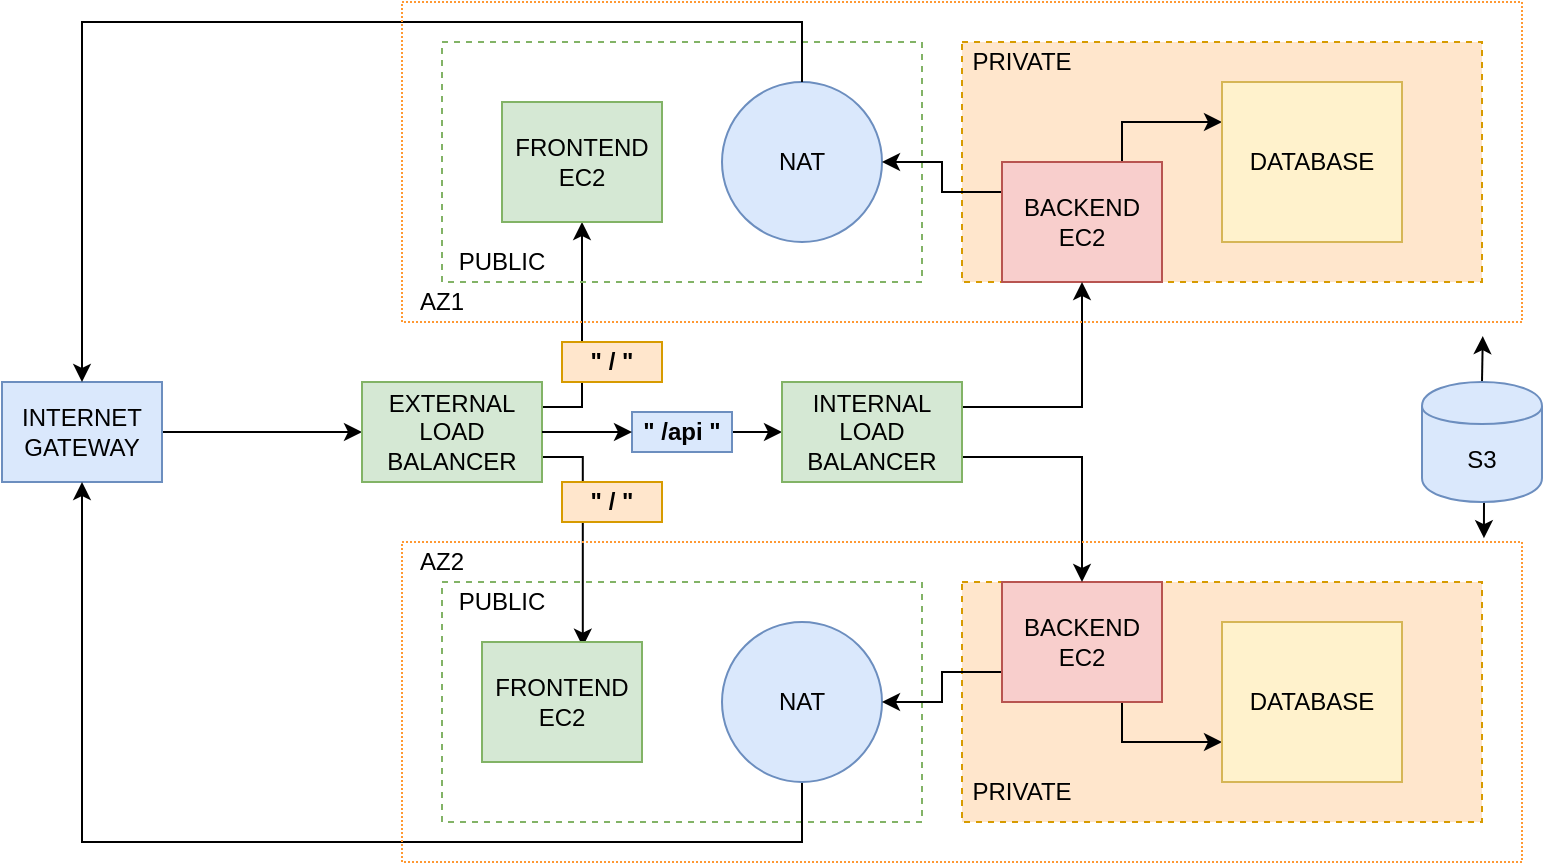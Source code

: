 <mxfile version="13.2.1" type="github">
  <diagram id="WMBnukoaxN1IHDbiz8Kx" name="Page-1">
    <mxGraphModel dx="921" dy="521" grid="1" gridSize="10" guides="1" tooltips="1" connect="1" arrows="1" fold="1" page="1" pageScale="1" pageWidth="1100" pageHeight="850" math="0" shadow="0">
      <root>
        <mxCell id="0" />
        <mxCell id="1" parent="0" />
        <mxCell id="U6XWI17R4oiPlInl3l0V-1" style="edgeStyle=orthogonalEdgeStyle;rounded=0;orthogonalLoop=1;jettySize=auto;html=1;exitX=1;exitY=0.5;exitDx=0;exitDy=0;entryX=0;entryY=0.5;entryDx=0;entryDy=0;" parent="1" source="U6XWI17R4oiPlInl3l0V-2" target="U6XWI17R4oiPlInl3l0V-5" edge="1">
          <mxGeometry relative="1" as="geometry" />
        </mxCell>
        <mxCell id="U6XWI17R4oiPlInl3l0V-2" value="INTERNET GATEWAY" style="rounded=0;whiteSpace=wrap;html=1;fillColor=#dae8fc;strokeColor=#6c8ebf;" parent="1" vertex="1">
          <mxGeometry x="50" y="220" width="80" height="50" as="geometry" />
        </mxCell>
        <mxCell id="U6XWI17R4oiPlInl3l0V-40" style="edgeStyle=orthogonalEdgeStyle;rounded=0;orthogonalLoop=1;jettySize=auto;html=1;exitX=1;exitY=0.25;exitDx=0;exitDy=0;entryX=0.5;entryY=1;entryDx=0;entryDy=0;" parent="1" source="U6XWI17R4oiPlInl3l0V-5" target="U6XWI17R4oiPlInl3l0V-10" edge="1">
          <mxGeometry relative="1" as="geometry" />
        </mxCell>
        <mxCell id="U6XWI17R4oiPlInl3l0V-41" style="edgeStyle=orthogonalEdgeStyle;rounded=0;orthogonalLoop=1;jettySize=auto;html=1;exitX=1;exitY=0.75;exitDx=0;exitDy=0;entryX=0.63;entryY=0.039;entryDx=0;entryDy=0;entryPerimeter=0;" parent="1" source="U6XWI17R4oiPlInl3l0V-5" target="U6XWI17R4oiPlInl3l0V-12" edge="1">
          <mxGeometry relative="1" as="geometry" />
        </mxCell>
        <mxCell id="U6XWI17R4oiPlInl3l0V-46" style="edgeStyle=orthogonalEdgeStyle;rounded=0;orthogonalLoop=1;jettySize=auto;html=1;exitX=1;exitY=0.5;exitDx=0;exitDy=0;entryX=0;entryY=0.5;entryDx=0;entryDy=0;" parent="1" source="U6XWI17R4oiPlInl3l0V-47" target="U6XWI17R4oiPlInl3l0V-31" edge="1">
          <mxGeometry relative="1" as="geometry" />
        </mxCell>
        <mxCell id="U6XWI17R4oiPlInl3l0V-5" value="EXTERNAL LOAD BALANCER" style="rounded=0;whiteSpace=wrap;html=1;fillColor=#d5e8d4;strokeColor=#82b366;" parent="1" vertex="1">
          <mxGeometry x="230" y="220" width="90" height="50" as="geometry" />
        </mxCell>
        <mxCell id="U6XWI17R4oiPlInl3l0V-6" value="" style="rounded=0;whiteSpace=wrap;html=1;dashed=1;fillColor=none;strokeColor=#82b366;" parent="1" vertex="1">
          <mxGeometry x="270" y="50" width="240" height="120" as="geometry" />
        </mxCell>
        <mxCell id="U6XWI17R4oiPlInl3l0V-7" value="" style="rounded=0;whiteSpace=wrap;html=1;dashed=1;fillColor=none;strokeColor=#82b366;" parent="1" vertex="1">
          <mxGeometry x="270" y="320" width="240" height="120" as="geometry" />
        </mxCell>
        <mxCell id="U6XWI17R4oiPlInl3l0V-8" value="" style="rounded=0;whiteSpace=wrap;html=1;dashed=1;fillColor=#ffe6cc;strokeColor=#d79b00;" parent="1" vertex="1">
          <mxGeometry x="530" y="50" width="260" height="120" as="geometry" />
        </mxCell>
        <mxCell id="U6XWI17R4oiPlInl3l0V-10" value="FRONTEND EC2" style="rounded=0;whiteSpace=wrap;html=1;fillColor=#d5e8d4;strokeColor=#82b366;" parent="1" vertex="1">
          <mxGeometry x="300" y="80" width="80" height="60" as="geometry" />
        </mxCell>
        <mxCell id="U6XWI17R4oiPlInl3l0V-12" value="FRONTEND EC2" style="rounded=0;whiteSpace=wrap;html=1;fillColor=#d5e8d4;strokeColor=#82b366;" parent="1" vertex="1">
          <mxGeometry x="290" y="350" width="80" height="60" as="geometry" />
        </mxCell>
        <mxCell id="U6XWI17R4oiPlInl3l0V-13" value="NAT" style="ellipse;whiteSpace=wrap;html=1;aspect=fixed;fillColor=#dae8fc;strokeColor=#6c8ebf;" parent="1" vertex="1">
          <mxGeometry x="410" y="70" width="80" height="80" as="geometry" />
        </mxCell>
        <mxCell id="U6XWI17R4oiPlInl3l0V-14" style="edgeStyle=orthogonalEdgeStyle;rounded=0;orthogonalLoop=1;jettySize=auto;html=1;exitX=0.5;exitY=1;exitDx=0;exitDy=0;entryX=0.5;entryY=1;entryDx=0;entryDy=0;" parent="1" source="U6XWI17R4oiPlInl3l0V-15" target="U6XWI17R4oiPlInl3l0V-2" edge="1">
          <mxGeometry relative="1" as="geometry">
            <Array as="points">
              <mxPoint x="450" y="450" />
              <mxPoint x="90" y="450" />
            </Array>
          </mxGeometry>
        </mxCell>
        <mxCell id="U6XWI17R4oiPlInl3l0V-15" value="NAT" style="ellipse;whiteSpace=wrap;html=1;aspect=fixed;fillColor=#dae8fc;strokeColor=#6c8ebf;" parent="1" vertex="1">
          <mxGeometry x="410" y="340" width="80" height="80" as="geometry" />
        </mxCell>
        <mxCell id="U6XWI17R4oiPlInl3l0V-16" value="PUBLIC" style="text;html=1;strokeColor=none;fillColor=none;align=center;verticalAlign=middle;whiteSpace=wrap;rounded=0;" parent="1" vertex="1">
          <mxGeometry x="280" y="150" width="40" height="20" as="geometry" />
        </mxCell>
        <mxCell id="U6XWI17R4oiPlInl3l0V-17" value="PUBLIC" style="text;html=1;strokeColor=none;fillColor=none;align=center;verticalAlign=middle;whiteSpace=wrap;rounded=0;" parent="1" vertex="1">
          <mxGeometry x="280" y="320" width="40" height="20" as="geometry" />
        </mxCell>
        <mxCell id="U6XWI17R4oiPlInl3l0V-18" value="" style="rounded=0;whiteSpace=wrap;html=1;dashed=1;fillColor=#ffe6cc;strokeColor=#d79b00;" parent="1" vertex="1">
          <mxGeometry x="530" y="320" width="260" height="120" as="geometry" />
        </mxCell>
        <mxCell id="U6XWI17R4oiPlInl3l0V-19" style="edgeStyle=orthogonalEdgeStyle;rounded=0;orthogonalLoop=1;jettySize=auto;html=1;exitX=0.75;exitY=0;exitDx=0;exitDy=0;entryX=0;entryY=0.25;entryDx=0;entryDy=0;" parent="1" source="U6XWI17R4oiPlInl3l0V-21" target="U6XWI17R4oiPlInl3l0V-27" edge="1">
          <mxGeometry relative="1" as="geometry" />
        </mxCell>
        <mxCell id="U6XWI17R4oiPlInl3l0V-20" style="edgeStyle=orthogonalEdgeStyle;rounded=0;orthogonalLoop=1;jettySize=auto;html=1;exitX=0;exitY=0.25;exitDx=0;exitDy=0;entryX=1;entryY=0.5;entryDx=0;entryDy=0;" parent="1" source="U6XWI17R4oiPlInl3l0V-21" target="U6XWI17R4oiPlInl3l0V-13" edge="1">
          <mxGeometry relative="1" as="geometry" />
        </mxCell>
        <mxCell id="U6XWI17R4oiPlInl3l0V-21" value="BACKEND&lt;br&gt;&lt;span style=&quot;color: rgba(0 , 0 , 0 , 0) ; font-family: monospace ; font-size: 0px&quot;&gt;%3CmxGraphModel%3E%3Croot%3E%3CmxCell%20id%3D%220%22%2F%3E%3CmxCell%20id%3D%221%22%20parent%3D%220%22%2F%3E%3CmxCell%20id%3D%222%22%20value%3D%22FRONTEND%20EC2%22%20style%3D%22rounded%3D0%3BwhiteSpace%3Dwrap%3Bhtml%3D1%3BfillColor%3D%23d5e8d4%3BstrokeColor%3D%2382b366%3B%22%20vertex%3D%221%22%20parent%3D%221%22%3E%3CmxGeometry%20x%3D%22300%22%20y%3D%2280%22%20width%3D%2280%22%20height%3D%2260%22%20as%3D%22geometry%22%2F%3E%3C%2FmxCell%3E%3C%2Froot%3E%3C%2FmxGraphModel%3E&lt;/span&gt;EC2" style="rounded=0;whiteSpace=wrap;html=1;fillColor=#f8cecc;strokeColor=#b85450;" parent="1" vertex="1">
          <mxGeometry x="550" y="110" width="80" height="60" as="geometry" />
        </mxCell>
        <mxCell id="U6XWI17R4oiPlInl3l0V-22" style="edgeStyle=orthogonalEdgeStyle;rounded=0;orthogonalLoop=1;jettySize=auto;html=1;exitX=0.75;exitY=1;exitDx=0;exitDy=0;entryX=0;entryY=0.75;entryDx=0;entryDy=0;" parent="1" source="U6XWI17R4oiPlInl3l0V-24" target="U6XWI17R4oiPlInl3l0V-28" edge="1">
          <mxGeometry relative="1" as="geometry" />
        </mxCell>
        <mxCell id="U6XWI17R4oiPlInl3l0V-23" style="edgeStyle=orthogonalEdgeStyle;rounded=0;orthogonalLoop=1;jettySize=auto;html=1;exitX=0;exitY=0.75;exitDx=0;exitDy=0;entryX=1;entryY=0.5;entryDx=0;entryDy=0;" parent="1" source="U6XWI17R4oiPlInl3l0V-24" target="U6XWI17R4oiPlInl3l0V-15" edge="1">
          <mxGeometry relative="1" as="geometry" />
        </mxCell>
        <mxCell id="U6XWI17R4oiPlInl3l0V-24" value="BACKEND&lt;br&gt;&lt;span style=&quot;color: rgba(0 , 0 , 0 , 0) ; font-family: monospace ; font-size: 0px&quot;&gt;%3CmxGraphModel%3E%3Croot%3E%3CmxCell%20id%3D%220%22%2F%3E%3CmxCell%20id%3D%221%22%20parent%3D%220%22%2F%3E%3CmxCell%20id%3D%222%22%20value%3D%22FRONTEND%20EC2%22%20style%3D%22rounded%3D0%3BwhiteSpace%3Dwrap%3Bhtml%3D1%3BfillColor%3D%23d5e8d4%3BstrokeColor%3D%2382b366%3B%22%20vertex%3D%221%22%20parent%3D%221%22%3E%3CmxGeometry%20x%3D%22300%22%20y%3D%2280%22%20width%3D%2280%22%20height%3D%2260%22%20as%3D%22geometry%22%2F%3E%3C%2FmxCell%3E%3C%2Froot%3E%3C%2FmxGraphModel%3E&lt;/span&gt;EC2" style="rounded=0;whiteSpace=wrap;html=1;fillColor=#f8cecc;strokeColor=#b85450;" parent="1" vertex="1">
          <mxGeometry x="550" y="320" width="80" height="60" as="geometry" />
        </mxCell>
        <mxCell id="U6XWI17R4oiPlInl3l0V-25" value="PRIVATE" style="text;html=1;strokeColor=none;fillColor=none;align=center;verticalAlign=middle;whiteSpace=wrap;rounded=0;" parent="1" vertex="1">
          <mxGeometry x="540" y="50" width="40" height="20" as="geometry" />
        </mxCell>
        <mxCell id="U6XWI17R4oiPlInl3l0V-26" value="PRIVATE" style="text;html=1;strokeColor=none;fillColor=none;align=center;verticalAlign=middle;whiteSpace=wrap;rounded=0;" parent="1" vertex="1">
          <mxGeometry x="540" y="415" width="40" height="20" as="geometry" />
        </mxCell>
        <mxCell id="U6XWI17R4oiPlInl3l0V-27" value="DATABASE" style="rounded=0;whiteSpace=wrap;html=1;fillColor=#fff2cc;strokeColor=#d6b656;" parent="1" vertex="1">
          <mxGeometry x="660" y="70" width="90" height="80" as="geometry" />
        </mxCell>
        <mxCell id="U6XWI17R4oiPlInl3l0V-28" value="DATABASE" style="rounded=0;whiteSpace=wrap;html=1;fillColor=#fff2cc;strokeColor=#d6b656;" parent="1" vertex="1">
          <mxGeometry x="660" y="340" width="90" height="80" as="geometry" />
        </mxCell>
        <mxCell id="U6XWI17R4oiPlInl3l0V-29" style="edgeStyle=orthogonalEdgeStyle;rounded=0;orthogonalLoop=1;jettySize=auto;html=1;exitX=1;exitY=0.25;exitDx=0;exitDy=0;entryX=0.5;entryY=1;entryDx=0;entryDy=0;" parent="1" source="U6XWI17R4oiPlInl3l0V-31" target="U6XWI17R4oiPlInl3l0V-21" edge="1">
          <mxGeometry relative="1" as="geometry" />
        </mxCell>
        <mxCell id="U6XWI17R4oiPlInl3l0V-30" style="edgeStyle=orthogonalEdgeStyle;rounded=0;orthogonalLoop=1;jettySize=auto;html=1;exitX=1;exitY=0.75;exitDx=0;exitDy=0;entryX=0.5;entryY=0;entryDx=0;entryDy=0;" parent="1" source="U6XWI17R4oiPlInl3l0V-31" target="U6XWI17R4oiPlInl3l0V-24" edge="1">
          <mxGeometry relative="1" as="geometry" />
        </mxCell>
        <mxCell id="U6XWI17R4oiPlInl3l0V-31" value="INTERNAL LOAD BALANCER" style="rounded=0;whiteSpace=wrap;html=1;fillColor=#d5e8d4;strokeColor=#82b366;" parent="1" vertex="1">
          <mxGeometry x="440" y="220" width="90" height="50" as="geometry" />
        </mxCell>
        <mxCell id="U6XWI17R4oiPlInl3l0V-32" style="edgeStyle=orthogonalEdgeStyle;rounded=0;orthogonalLoop=1;jettySize=auto;html=1;exitX=0.5;exitY=0;exitDx=0;exitDy=0;entryX=0.965;entryY=1.044;entryDx=0;entryDy=0;entryPerimeter=0;" parent="1" source="U6XWI17R4oiPlInl3l0V-34" edge="1">
          <mxGeometry relative="1" as="geometry">
            <mxPoint x="790.4" y="197.04" as="targetPoint" />
          </mxGeometry>
        </mxCell>
        <mxCell id="U6XWI17R4oiPlInl3l0V-33" style="edgeStyle=orthogonalEdgeStyle;rounded=0;orthogonalLoop=1;jettySize=auto;html=1;exitX=0.5;exitY=1;exitDx=0;exitDy=0;entryX=0.966;entryY=-0.012;entryDx=0;entryDy=0;entryPerimeter=0;" parent="1" source="U6XWI17R4oiPlInl3l0V-34" edge="1">
          <mxGeometry relative="1" as="geometry">
            <mxPoint x="790.96" y="298.08" as="targetPoint" />
          </mxGeometry>
        </mxCell>
        <mxCell id="U6XWI17R4oiPlInl3l0V-34" value="S3" style="shape=cylinder;whiteSpace=wrap;html=1;boundedLbl=1;backgroundOutline=1;fillColor=#dae8fc;strokeColor=#6c8ebf;" parent="1" vertex="1">
          <mxGeometry x="760" y="220" width="60" height="60" as="geometry" />
        </mxCell>
        <mxCell id="U6XWI17R4oiPlInl3l0V-35" value="AZ1" style="text;html=1;strokeColor=none;fillColor=none;align=center;verticalAlign=middle;whiteSpace=wrap;rounded=0;dashed=1;dashPattern=1 1;" parent="1" vertex="1">
          <mxGeometry x="250" y="170" width="40" height="20" as="geometry" />
        </mxCell>
        <mxCell id="U6XWI17R4oiPlInl3l0V-36" value="AZ2" style="text;html=1;strokeColor=none;fillColor=none;align=center;verticalAlign=middle;whiteSpace=wrap;rounded=0;dashed=1;dashPattern=1 1;" parent="1" vertex="1">
          <mxGeometry x="250" y="300" width="40" height="20" as="geometry" />
        </mxCell>
        <mxCell id="U6XWI17R4oiPlInl3l0V-39" style="edgeStyle=orthogonalEdgeStyle;rounded=0;orthogonalLoop=1;jettySize=auto;html=1;exitX=0.5;exitY=0;exitDx=0;exitDy=0;entryX=0.5;entryY=0;entryDx=0;entryDy=0;" parent="1" source="U6XWI17R4oiPlInl3l0V-13" target="U6XWI17R4oiPlInl3l0V-2" edge="1">
          <mxGeometry relative="1" as="geometry">
            <mxPoint x="450" y="70" as="sourcePoint" />
            <mxPoint x="90" y="220" as="targetPoint" />
            <Array as="points">
              <mxPoint x="450" y="40" />
              <mxPoint x="90" y="40" />
            </Array>
          </mxGeometry>
        </mxCell>
        <mxCell id="U6XWI17R4oiPlInl3l0V-42" value="&lt;b&gt;&quot; / &quot;&lt;/b&gt;" style="rounded=0;whiteSpace=wrap;html=1;fillColor=#ffe6cc;strokeColor=#d79b00;" parent="1" vertex="1">
          <mxGeometry x="330" y="200" width="50" height="20" as="geometry" />
        </mxCell>
        <mxCell id="U6XWI17R4oiPlInl3l0V-43" value="&lt;b&gt;&quot; / &quot;&lt;/b&gt;" style="rounded=0;whiteSpace=wrap;html=1;fillColor=#ffe6cc;strokeColor=#d79b00;" parent="1" vertex="1">
          <mxGeometry x="330" y="270" width="50" height="20" as="geometry" />
        </mxCell>
        <mxCell id="U6XWI17R4oiPlInl3l0V-47" value="&lt;b&gt;&quot; /api &quot;&lt;/b&gt;" style="rounded=0;whiteSpace=wrap;html=1;fillColor=#dae8fc;strokeColor=#6c8ebf;" parent="1" vertex="1">
          <mxGeometry x="365" y="235" width="50" height="20" as="geometry" />
        </mxCell>
        <mxCell id="U6XWI17R4oiPlInl3l0V-49" style="edgeStyle=orthogonalEdgeStyle;rounded=0;orthogonalLoop=1;jettySize=auto;html=1;exitX=1;exitY=0.5;exitDx=0;exitDy=0;entryX=0;entryY=0.5;entryDx=0;entryDy=0;" parent="1" source="U6XWI17R4oiPlInl3l0V-5" target="U6XWI17R4oiPlInl3l0V-47" edge="1">
          <mxGeometry relative="1" as="geometry">
            <mxPoint x="320" y="245" as="sourcePoint" />
            <mxPoint x="440" y="245" as="targetPoint" />
          </mxGeometry>
        </mxCell>
        <mxCell id="U6XWI17R4oiPlInl3l0V-50" value="" style="rounded=0;whiteSpace=wrap;html=1;fillColor=none;dashed=1;dashPattern=1 1;strokeColor=#FF9933;" parent="1" vertex="1">
          <mxGeometry x="250" y="30" width="560" height="160" as="geometry" />
        </mxCell>
        <mxCell id="U6XWI17R4oiPlInl3l0V-51" value="" style="rounded=0;whiteSpace=wrap;html=1;fillColor=none;dashed=1;dashPattern=1 1;strokeColor=#FF9933;" parent="1" vertex="1">
          <mxGeometry x="250" y="300" width="560" height="160" as="geometry" />
        </mxCell>
      </root>
    </mxGraphModel>
  </diagram>
</mxfile>
